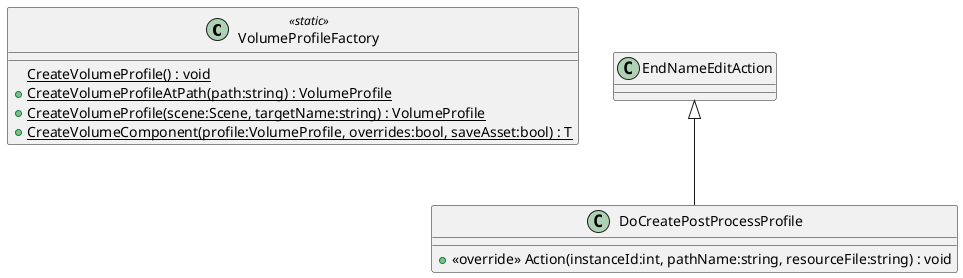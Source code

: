 @startuml
class VolumeProfileFactory <<static>> {
    {static} CreateVolumeProfile() : void
    + {static} CreateVolumeProfileAtPath(path:string) : VolumeProfile
    + {static} CreateVolumeProfile(scene:Scene, targetName:string) : VolumeProfile
    + {static} CreateVolumeComponent(profile:VolumeProfile, overrides:bool, saveAsset:bool) : T
}
class DoCreatePostProcessProfile {
    + <<override>> Action(instanceId:int, pathName:string, resourceFile:string) : void
}
EndNameEditAction <|-- DoCreatePostProcessProfile
@enduml
